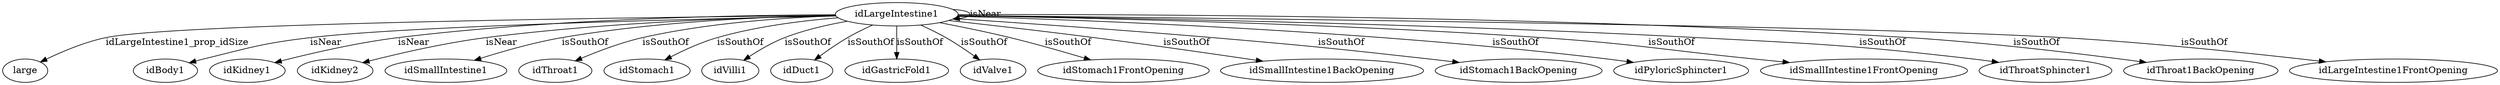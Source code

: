 digraph  {
idLargeIntestine1 [node_type=entity_node];
large [node_type=property_node];
idBody1 [node_type=entity_node];
idKidney1 [node_type=entity_node];
idKidney2 [node_type=entity_node];
idSmallIntestine1 [node_type=entity_node];
idThroat1 [node_type=entity_node];
idStomach1 [node_type=entity_node];
idVilli1 [node_type=entity_node];
idDuct1 [node_type=entity_node];
idGastricFold1 [node_type=entity_node];
idValve1 [node_type=entity_node];
idStomach1FrontOpening [node_type=entity_node];
idSmallIntestine1BackOpening [node_type=entity_node];
idStomach1BackOpening [node_type=entity_node];
idPyloricSphincter1 [node_type=entity_node];
idSmallIntestine1FrontOpening [node_type=entity_node];
idThroatSphincter1 [node_type=entity_node];
idThroat1BackOpening [node_type=entity_node];
idLargeIntestine1FrontOpening [node_type=entity_node];
idLargeIntestine1 -> large  [edge_type=property, label=idLargeIntestine1_prop_idSize];
idLargeIntestine1 -> idBody1  [edge_type=relationship, label=isNear];
idLargeIntestine1 -> idKidney1  [edge_type=relationship, label=isNear];
idLargeIntestine1 -> idKidney2  [edge_type=relationship, label=isNear];
idLargeIntestine1 -> idSmallIntestine1  [edge_type=relationship, label=isSouthOf];
idLargeIntestine1 -> idLargeIntestine1  [edge_type=relationship, label=isNear];
idLargeIntestine1 -> idThroat1  [edge_type=relationship, label=isSouthOf];
idLargeIntestine1 -> idStomach1  [edge_type=relationship, label=isSouthOf];
idLargeIntestine1 -> idVilli1  [edge_type=relationship, label=isSouthOf];
idLargeIntestine1 -> idDuct1  [edge_type=relationship, label=isSouthOf];
idLargeIntestine1 -> idGastricFold1  [edge_type=relationship, label=isSouthOf];
idLargeIntestine1 -> idValve1  [edge_type=relationship, label=isSouthOf];
idLargeIntestine1 -> idStomach1FrontOpening  [edge_type=relationship, label=isSouthOf];
idLargeIntestine1 -> idSmallIntestine1BackOpening  [edge_type=relationship, label=isSouthOf];
idLargeIntestine1 -> idStomach1BackOpening  [edge_type=relationship, label=isSouthOf];
idLargeIntestine1 -> idPyloricSphincter1  [edge_type=relationship, label=isSouthOf];
idLargeIntestine1 -> idSmallIntestine1FrontOpening  [edge_type=relationship, label=isSouthOf];
idLargeIntestine1 -> idThroatSphincter1  [edge_type=relationship, label=isSouthOf];
idLargeIntestine1 -> idThroat1BackOpening  [edge_type=relationship, label=isSouthOf];
idLargeIntestine1 -> idLargeIntestine1FrontOpening  [edge_type=relationship, label=isSouthOf];
}
